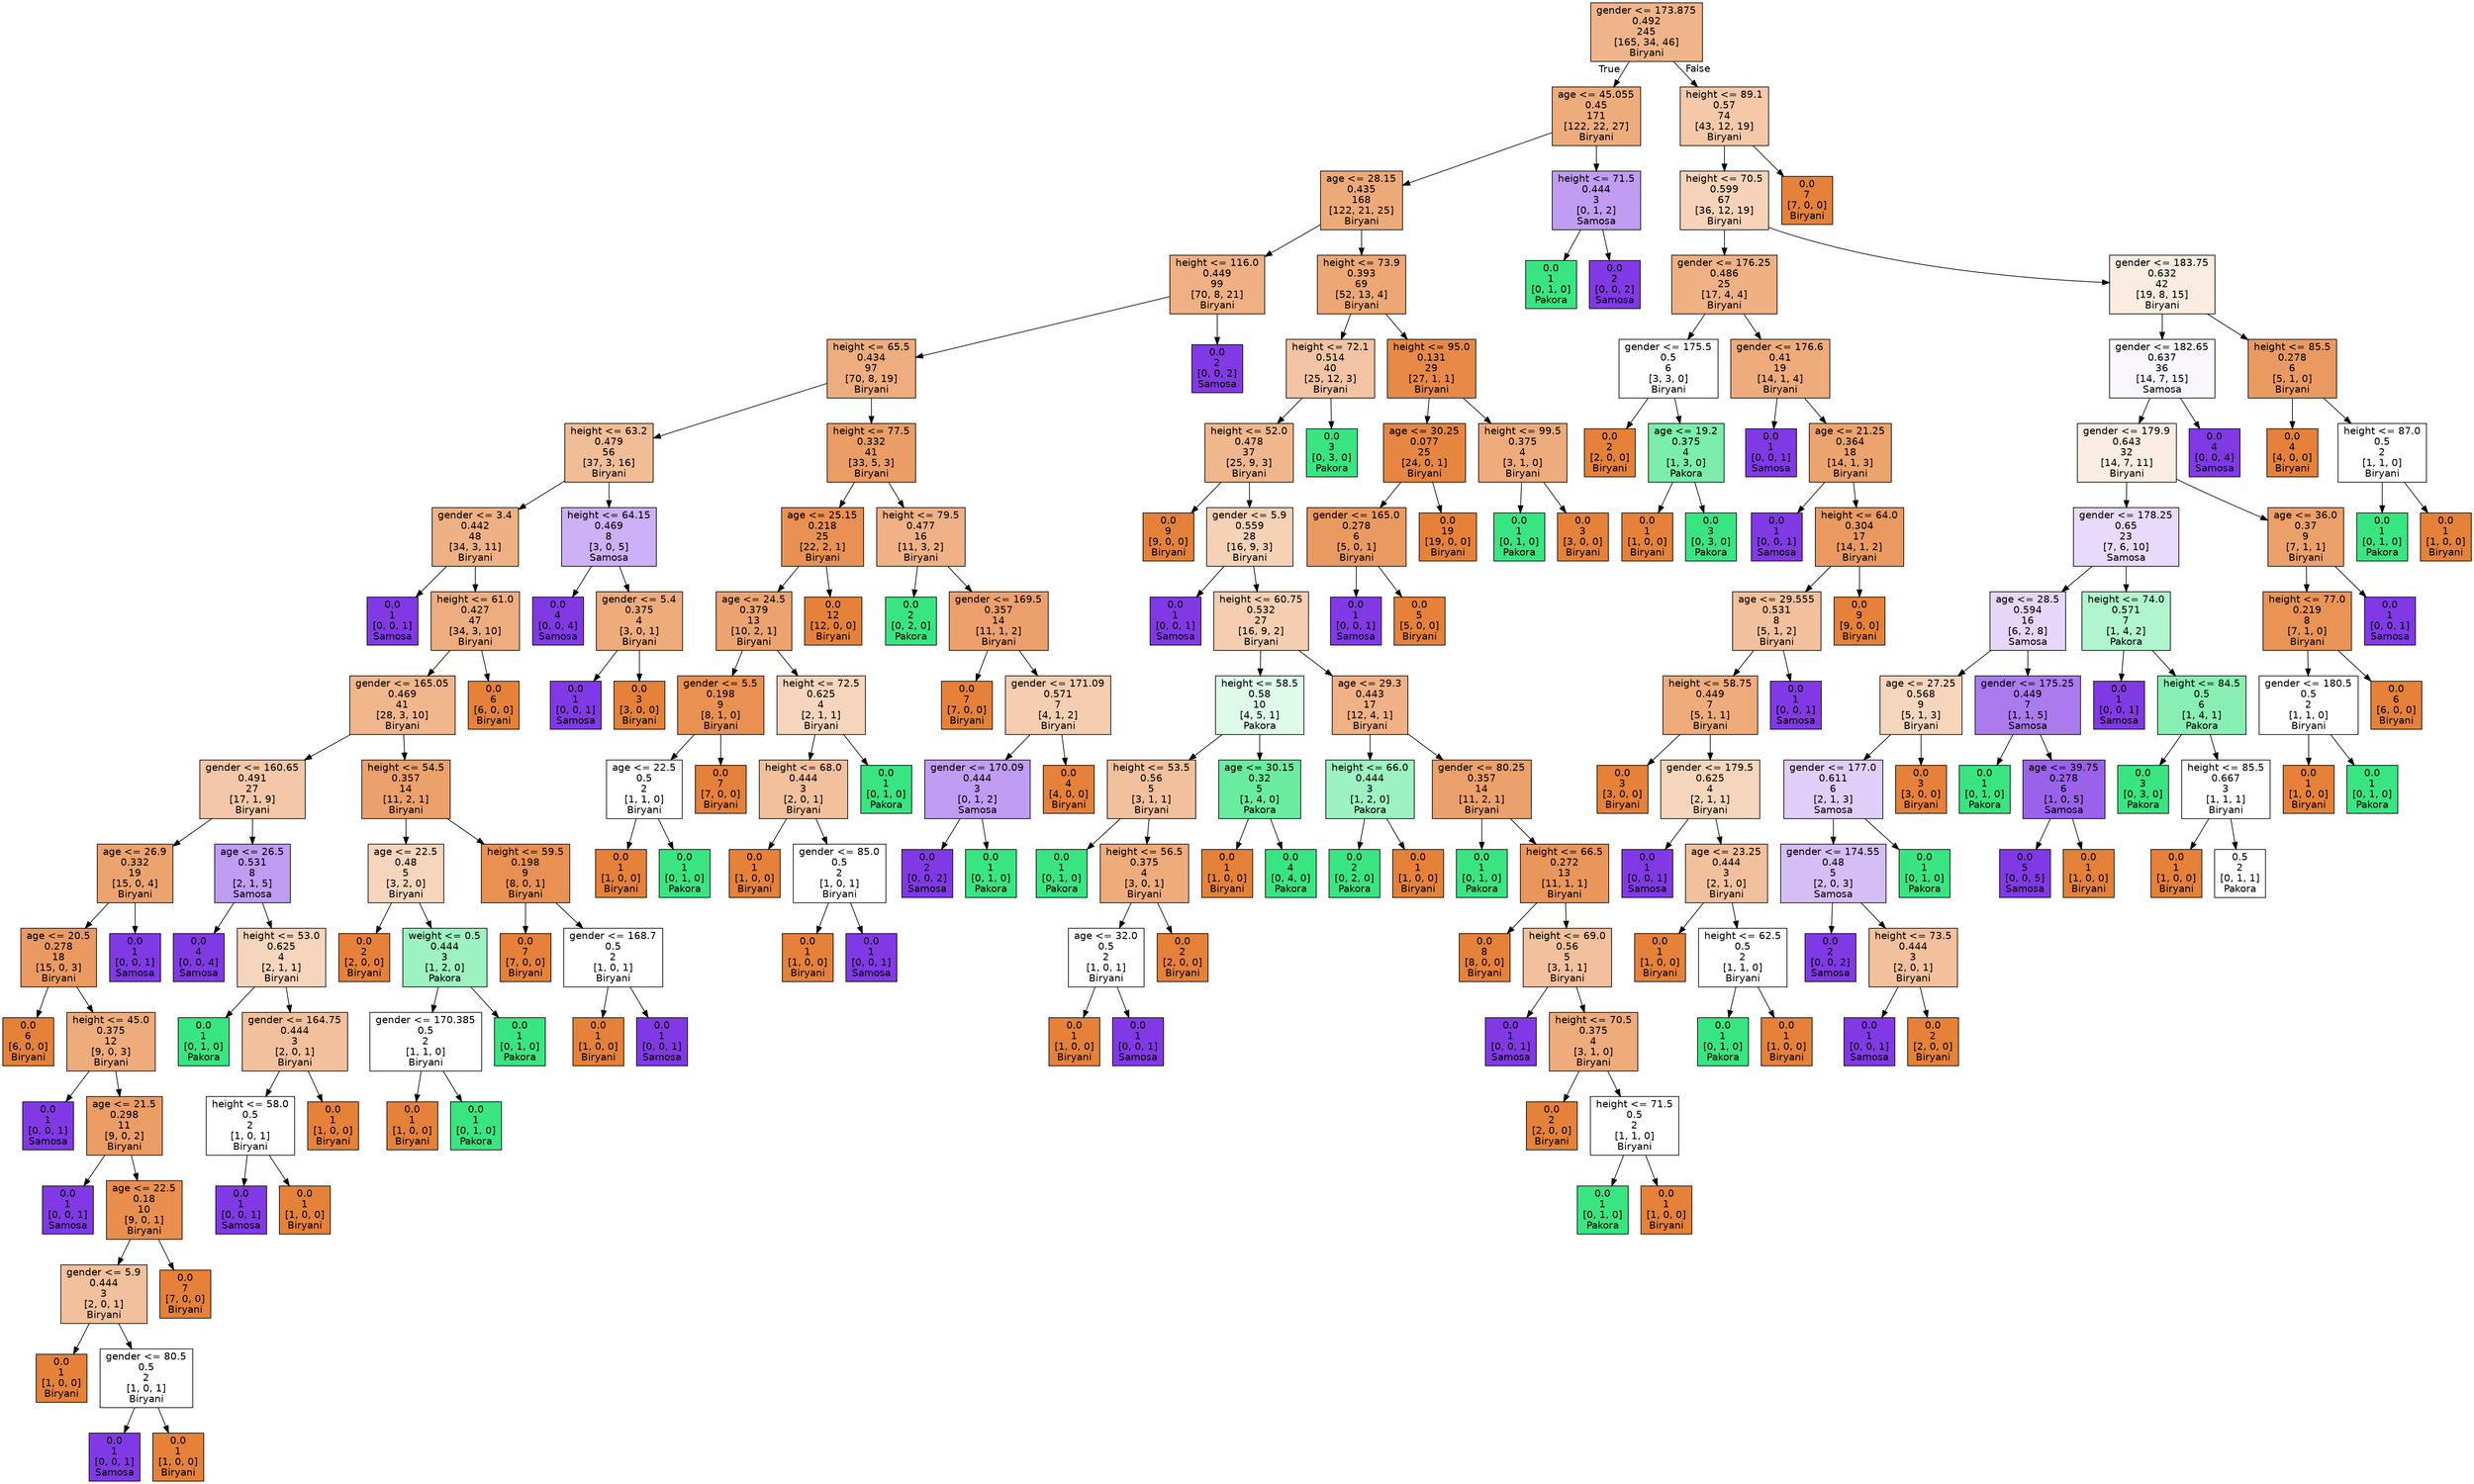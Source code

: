 digraph Tree {
node [shape=box, style="filled", color="black", fontname="helvetica"] ;
edge [fontname="helvetica"] ;
0 [label="gender <= 173.875\n0.492\n245\n[165, 34, 46]\nBiryani", fillcolor="#efb489"] ;
1 [label="age <= 45.055\n0.45\n171\n[122, 22, 27]\nBiryani", fillcolor="#eeac7c"] ;
0 -> 1 [labeldistance=2.5, labelangle=45, headlabel="True"] ;
2 [label="age <= 28.15\n0.435\n168\n[122, 21, 25]\nBiryani", fillcolor="#edaa79"] ;
1 -> 2 ;
3 [label="height <= 116.0\n0.449\n99\n[70, 8, 21]\nBiryani", fillcolor="#efb083"] ;
2 -> 3 ;
4 [label="height <= 65.5\n0.434\n97\n[70, 8, 19]\nBiryani", fillcolor="#eead7e"] ;
3 -> 4 ;
5 [label="height <= 63.2\n0.479\n56\n[37, 3, 16]\nBiryani", fillcolor="#f1bd97"] ;
4 -> 5 ;
6 [label="gender <= 3.4\n0.442\n48\n[34, 3, 11]\nBiryani", fillcolor="#efb184"] ;
5 -> 6 ;
7 [label="0.0\n1\n[0, 0, 1]\nSamosa", fillcolor="#8139e5"] ;
6 -> 7 ;
8 [label="height <= 61.0\n0.427\n47\n[34, 3, 10]\nBiryani", fillcolor="#eead7f"] ;
6 -> 8 ;
9 [label="gender <= 165.05\n0.469\n41\n[28, 3, 10]\nBiryani", fillcolor="#f0b68c"] ;
8 -> 9 ;
10 [label="gender <= 160.65\n0.491\n27\n[17, 1, 9]\nBiryani", fillcolor="#f3c7a7"] ;
9 -> 10 ;
11 [label="age <= 26.9\n0.332\n19\n[15, 0, 4]\nBiryani", fillcolor="#eca36e"] ;
10 -> 11 ;
12 [label="age <= 20.5\n0.278\n18\n[15, 0, 3]\nBiryani", fillcolor="#ea9a61"] ;
11 -> 12 ;
13 [label="0.0\n6\n[6, 0, 0]\nBiryani", fillcolor="#e58139"] ;
12 -> 13 ;
14 [label="height <= 45.0\n0.375\n12\n[9, 0, 3]\nBiryani", fillcolor="#eeab7b"] ;
12 -> 14 ;
15 [label="0.0\n1\n[0, 0, 1]\nSamosa", fillcolor="#8139e5"] ;
14 -> 15 ;
16 [label="age <= 21.5\n0.298\n11\n[9, 0, 2]\nBiryani", fillcolor="#eb9d65"] ;
14 -> 16 ;
17 [label="0.0\n1\n[0, 0, 1]\nSamosa", fillcolor="#8139e5"] ;
16 -> 17 ;
18 [label="age <= 22.5\n0.18\n10\n[9, 0, 1]\nBiryani", fillcolor="#e88f4f"] ;
16 -> 18 ;
19 [label="gender <= 5.9\n0.444\n3\n[2, 0, 1]\nBiryani", fillcolor="#f2c09c"] ;
18 -> 19 ;
20 [label="0.0\n1\n[1, 0, 0]\nBiryani", fillcolor="#e58139"] ;
19 -> 20 ;
21 [label="gender <= 80.5\n0.5\n2\n[1, 0, 1]\nBiryani", fillcolor="#ffffff"] ;
19 -> 21 ;
22 [label="0.0\n1\n[0, 0, 1]\nSamosa", fillcolor="#8139e5"] ;
21 -> 22 ;
23 [label="0.0\n1\n[1, 0, 0]\nBiryani", fillcolor="#e58139"] ;
21 -> 23 ;
24 [label="0.0\n7\n[7, 0, 0]\nBiryani", fillcolor="#e58139"] ;
18 -> 24 ;
25 [label="0.0\n1\n[0, 0, 1]\nSamosa", fillcolor="#8139e5"] ;
11 -> 25 ;
26 [label="age <= 26.5\n0.531\n8\n[2, 1, 5]\nSamosa", fillcolor="#c09cf2"] ;
10 -> 26 ;
27 [label="0.0\n4\n[0, 0, 4]\nSamosa", fillcolor="#8139e5"] ;
26 -> 27 ;
28 [label="height <= 53.0\n0.625\n4\n[2, 1, 1]\nBiryani", fillcolor="#f6d5bd"] ;
26 -> 28 ;
29 [label="0.0\n1\n[0, 1, 0]\nPakora", fillcolor="#39e581"] ;
28 -> 29 ;
30 [label="gender <= 164.75\n0.444\n3\n[2, 0, 1]\nBiryani", fillcolor="#f2c09c"] ;
28 -> 30 ;
31 [label="height <= 58.0\n0.5\n2\n[1, 0, 1]\nBiryani", fillcolor="#ffffff"] ;
30 -> 31 ;
32 [label="0.0\n1\n[0, 0, 1]\nSamosa", fillcolor="#8139e5"] ;
31 -> 32 ;
33 [label="0.0\n1\n[1, 0, 0]\nBiryani", fillcolor="#e58139"] ;
31 -> 33 ;
34 [label="0.0\n1\n[1, 0, 0]\nBiryani", fillcolor="#e58139"] ;
30 -> 34 ;
35 [label="height <= 54.5\n0.357\n14\n[11, 2, 1]\nBiryani", fillcolor="#eca06b"] ;
9 -> 35 ;
36 [label="age <= 22.5\n0.48\n5\n[3, 2, 0]\nBiryani", fillcolor="#f6d5bd"] ;
35 -> 36 ;
37 [label="0.0\n2\n[2, 0, 0]\nBiryani", fillcolor="#e58139"] ;
36 -> 37 ;
38 [label="weight <= 0.5\n0.444\n3\n[1, 2, 0]\nPakora", fillcolor="#9cf2c0"] ;
36 -> 38 ;
39 [label="gender <= 170.385\n0.5\n2\n[1, 1, 0]\nBiryani", fillcolor="#ffffff"] ;
38 -> 39 ;
40 [label="0.0\n1\n[1, 0, 0]\nBiryani", fillcolor="#e58139"] ;
39 -> 40 ;
41 [label="0.0\n1\n[0, 1, 0]\nPakora", fillcolor="#39e581"] ;
39 -> 41 ;
42 [label="0.0\n1\n[0, 1, 0]\nPakora", fillcolor="#39e581"] ;
38 -> 42 ;
43 [label="height <= 59.5\n0.198\n9\n[8, 0, 1]\nBiryani", fillcolor="#e89152"] ;
35 -> 43 ;
44 [label="0.0\n7\n[7, 0, 0]\nBiryani", fillcolor="#e58139"] ;
43 -> 44 ;
45 [label="gender <= 168.7\n0.5\n2\n[1, 0, 1]\nBiryani", fillcolor="#ffffff"] ;
43 -> 45 ;
46 [label="0.0\n1\n[1, 0, 0]\nBiryani", fillcolor="#e58139"] ;
45 -> 46 ;
47 [label="0.0\n1\n[0, 0, 1]\nSamosa", fillcolor="#8139e5"] ;
45 -> 47 ;
48 [label="0.0\n6\n[6, 0, 0]\nBiryani", fillcolor="#e58139"] ;
8 -> 48 ;
49 [label="height <= 64.15\n0.469\n8\n[3, 0, 5]\nSamosa", fillcolor="#cdb0f5"] ;
5 -> 49 ;
50 [label="0.0\n4\n[0, 0, 4]\nSamosa", fillcolor="#8139e5"] ;
49 -> 50 ;
51 [label="gender <= 5.4\n0.375\n4\n[3, 0, 1]\nBiryani", fillcolor="#eeab7b"] ;
49 -> 51 ;
52 [label="0.0\n1\n[0, 0, 1]\nSamosa", fillcolor="#8139e5"] ;
51 -> 52 ;
53 [label="0.0\n3\n[3, 0, 0]\nBiryani", fillcolor="#e58139"] ;
51 -> 53 ;
54 [label="height <= 77.5\n0.332\n41\n[33, 5, 3]\nBiryani", fillcolor="#eb9d65"] ;
4 -> 54 ;
55 [label="age <= 25.15\n0.218\n25\n[22, 2, 1]\nBiryani", fillcolor="#e89153"] ;
54 -> 55 ;
56 [label="age <= 24.5\n0.379\n13\n[10, 2, 1]\nBiryani", fillcolor="#eca36f"] ;
55 -> 56 ;
57 [label="gender <= 5.5\n0.198\n9\n[8, 1, 0]\nBiryani", fillcolor="#e89152"] ;
56 -> 57 ;
58 [label="age <= 22.5\n0.5\n2\n[1, 1, 0]\nBiryani", fillcolor="#ffffff"] ;
57 -> 58 ;
59 [label="0.0\n1\n[1, 0, 0]\nBiryani", fillcolor="#e58139"] ;
58 -> 59 ;
60 [label="0.0\n1\n[0, 1, 0]\nPakora", fillcolor="#39e581"] ;
58 -> 60 ;
61 [label="0.0\n7\n[7, 0, 0]\nBiryani", fillcolor="#e58139"] ;
57 -> 61 ;
62 [label="height <= 72.5\n0.625\n4\n[2, 1, 1]\nBiryani", fillcolor="#f6d5bd"] ;
56 -> 62 ;
63 [label="height <= 68.0\n0.444\n3\n[2, 0, 1]\nBiryani", fillcolor="#f2c09c"] ;
62 -> 63 ;
64 [label="0.0\n1\n[1, 0, 0]\nBiryani", fillcolor="#e58139"] ;
63 -> 64 ;
65 [label="gender <= 85.0\n0.5\n2\n[1, 0, 1]\nBiryani", fillcolor="#ffffff"] ;
63 -> 65 ;
66 [label="0.0\n1\n[1, 0, 0]\nBiryani", fillcolor="#e58139"] ;
65 -> 66 ;
67 [label="0.0\n1\n[0, 0, 1]\nSamosa", fillcolor="#8139e5"] ;
65 -> 67 ;
68 [label="0.0\n1\n[0, 1, 0]\nPakora", fillcolor="#39e581"] ;
62 -> 68 ;
69 [label="0.0\n12\n[12, 0, 0]\nBiryani", fillcolor="#e58139"] ;
55 -> 69 ;
70 [label="height <= 79.5\n0.477\n16\n[11, 3, 2]\nBiryani", fillcolor="#efb185"] ;
54 -> 70 ;
71 [label="0.0\n2\n[0, 2, 0]\nPakora", fillcolor="#39e581"] ;
70 -> 71 ;
72 [label="gender <= 169.5\n0.357\n14\n[11, 1, 2]\nBiryani", fillcolor="#eca06b"] ;
70 -> 72 ;
73 [label="0.0\n7\n[7, 0, 0]\nBiryani", fillcolor="#e58139"] ;
72 -> 73 ;
74 [label="gender <= 171.09\n0.571\n7\n[4, 1, 2]\nBiryani", fillcolor="#f5cdb0"] ;
72 -> 74 ;
75 [label="gender <= 170.09\n0.444\n3\n[0, 1, 2]\nSamosa", fillcolor="#c09cf2"] ;
74 -> 75 ;
76 [label="0.0\n2\n[0, 0, 2]\nSamosa", fillcolor="#8139e5"] ;
75 -> 76 ;
77 [label="0.0\n1\n[0, 1, 0]\nPakora", fillcolor="#39e581"] ;
75 -> 77 ;
78 [label="0.0\n4\n[4, 0, 0]\nBiryani", fillcolor="#e58139"] ;
74 -> 78 ;
79 [label="0.0\n2\n[0, 0, 2]\nSamosa", fillcolor="#8139e5"] ;
3 -> 79 ;
80 [label="height <= 73.9\n0.393\n69\n[52, 13, 4]\nBiryani", fillcolor="#eda775"] ;
2 -> 80 ;
81 [label="height <= 72.1\n0.514\n40\n[25, 12, 3]\nBiryani", fillcolor="#f3c4a3"] ;
80 -> 81 ;
82 [label="height <= 52.0\n0.478\n37\n[25, 9, 3]\nBiryani", fillcolor="#f0b78e"] ;
81 -> 82 ;
83 [label="0.0\n9\n[9, 0, 0]\nBiryani", fillcolor="#e58139"] ;
82 -> 83 ;
84 [label="gender <= 5.9\n0.559\n28\n[16, 9, 3]\nBiryani", fillcolor="#f5d1b6"] ;
82 -> 84 ;
85 [label="0.0\n1\n[0, 0, 1]\nSamosa", fillcolor="#8139e5"] ;
84 -> 85 ;
86 [label="height <= 60.75\n0.532\n27\n[16, 9, 2]\nBiryani", fillcolor="#f5ceb2"] ;
84 -> 86 ;
87 [label="height <= 58.5\n0.58\n10\n[4, 5, 1]\nPakora", fillcolor="#defbea"] ;
86 -> 87 ;
88 [label="height <= 53.5\n0.56\n5\n[3, 1, 1]\nBiryani", fillcolor="#f2c09c"] ;
87 -> 88 ;
89 [label="0.0\n1\n[0, 1, 0]\nPakora", fillcolor="#39e581"] ;
88 -> 89 ;
90 [label="height <= 56.5\n0.375\n4\n[3, 0, 1]\nBiryani", fillcolor="#eeab7b"] ;
88 -> 90 ;
91 [label="age <= 32.0\n0.5\n2\n[1, 0, 1]\nBiryani", fillcolor="#ffffff"] ;
90 -> 91 ;
92 [label="0.0\n1\n[1, 0, 0]\nBiryani", fillcolor="#e58139"] ;
91 -> 92 ;
93 [label="0.0\n1\n[0, 0, 1]\nSamosa", fillcolor="#8139e5"] ;
91 -> 93 ;
94 [label="0.0\n2\n[2, 0, 0]\nBiryani", fillcolor="#e58139"] ;
90 -> 94 ;
95 [label="age <= 30.15\n0.32\n5\n[1, 4, 0]\nPakora", fillcolor="#6aeca0"] ;
87 -> 95 ;
96 [label="0.0\n1\n[1, 0, 0]\nBiryani", fillcolor="#e58139"] ;
95 -> 96 ;
97 [label="0.0\n4\n[0, 4, 0]\nPakora", fillcolor="#39e581"] ;
95 -> 97 ;
98 [label="age <= 29.3\n0.443\n17\n[12, 4, 1]\nBiryani", fillcolor="#efb185"] ;
86 -> 98 ;
99 [label="height <= 66.0\n0.444\n3\n[1, 2, 0]\nPakora", fillcolor="#9cf2c0"] ;
98 -> 99 ;
100 [label="0.0\n2\n[0, 2, 0]\nPakora", fillcolor="#39e581"] ;
99 -> 100 ;
101 [label="0.0\n1\n[1, 0, 0]\nBiryani", fillcolor="#e58139"] ;
99 -> 101 ;
102 [label="gender <= 80.25\n0.357\n14\n[11, 2, 1]\nBiryani", fillcolor="#eca06b"] ;
98 -> 102 ;
103 [label="0.0\n1\n[0, 1, 0]\nPakora", fillcolor="#39e581"] ;
102 -> 103 ;
104 [label="height <= 66.5\n0.272\n13\n[11, 1, 1]\nBiryani", fillcolor="#e9965a"] ;
102 -> 104 ;
105 [label="0.0\n8\n[8, 0, 0]\nBiryani", fillcolor="#e58139"] ;
104 -> 105 ;
106 [label="height <= 69.0\n0.56\n5\n[3, 1, 1]\nBiryani", fillcolor="#f2c09c"] ;
104 -> 106 ;
107 [label="0.0\n1\n[0, 0, 1]\nSamosa", fillcolor="#8139e5"] ;
106 -> 107 ;
108 [label="height <= 70.5\n0.375\n4\n[3, 1, 0]\nBiryani", fillcolor="#eeab7b"] ;
106 -> 108 ;
109 [label="0.0\n2\n[2, 0, 0]\nBiryani", fillcolor="#e58139"] ;
108 -> 109 ;
110 [label="height <= 71.5\n0.5\n2\n[1, 1, 0]\nBiryani", fillcolor="#ffffff"] ;
108 -> 110 ;
111 [label="0.0\n1\n[0, 1, 0]\nPakora", fillcolor="#39e581"] ;
110 -> 111 ;
112 [label="0.0\n1\n[1, 0, 0]\nBiryani", fillcolor="#e58139"] ;
110 -> 112 ;
113 [label="0.0\n3\n[0, 3, 0]\nPakora", fillcolor="#39e581"] ;
81 -> 113 ;
114 [label="height <= 95.0\n0.131\n29\n[27, 1, 1]\nBiryani", fillcolor="#e78a47"] ;
80 -> 114 ;
115 [label="age <= 30.25\n0.077\n25\n[24, 0, 1]\nBiryani", fillcolor="#e68641"] ;
114 -> 115 ;
116 [label="gender <= 165.0\n0.278\n6\n[5, 0, 1]\nBiryani", fillcolor="#ea9a61"] ;
115 -> 116 ;
117 [label="0.0\n1\n[0, 0, 1]\nSamosa", fillcolor="#8139e5"] ;
116 -> 117 ;
118 [label="0.0\n5\n[5, 0, 0]\nBiryani", fillcolor="#e58139"] ;
116 -> 118 ;
119 [label="0.0\n19\n[19, 0, 0]\nBiryani", fillcolor="#e58139"] ;
115 -> 119 ;
120 [label="height <= 99.5\n0.375\n4\n[3, 1, 0]\nBiryani", fillcolor="#eeab7b"] ;
114 -> 120 ;
121 [label="0.0\n1\n[0, 1, 0]\nPakora", fillcolor="#39e581"] ;
120 -> 121 ;
122 [label="0.0\n3\n[3, 0, 0]\nBiryani", fillcolor="#e58139"] ;
120 -> 122 ;
123 [label="height <= 71.5\n0.444\n3\n[0, 1, 2]\nSamosa", fillcolor="#c09cf2"] ;
1 -> 123 ;
124 [label="0.0\n1\n[0, 1, 0]\nPakora", fillcolor="#39e581"] ;
123 -> 124 ;
125 [label="0.0\n2\n[0, 0, 2]\nSamosa", fillcolor="#8139e5"] ;
123 -> 125 ;
126 [label="height <= 89.1\n0.57\n74\n[43, 12, 19]\nBiryani", fillcolor="#f4c8a9"] ;
0 -> 126 [labeldistance=2.5, labelangle=-45, headlabel="False"] ;
127 [label="height <= 70.5\n0.599\n67\n[36, 12, 19]\nBiryani", fillcolor="#f6d2b9"] ;
126 -> 127 ;
128 [label="gender <= 176.25\n0.486\n25\n[17, 4, 4]\nBiryani", fillcolor="#efb184"] ;
127 -> 128 ;
129 [label="gender <= 175.5\n0.5\n6\n[3, 3, 0]\nBiryani", fillcolor="#ffffff"] ;
128 -> 129 ;
130 [label="0.0\n2\n[2, 0, 0]\nBiryani", fillcolor="#e58139"] ;
129 -> 130 ;
131 [label="age <= 19.2\n0.375\n4\n[1, 3, 0]\nPakora", fillcolor="#7beeab"] ;
129 -> 131 ;
132 [label="0.0\n1\n[1, 0, 0]\nBiryani", fillcolor="#e58139"] ;
131 -> 132 ;
133 [label="0.0\n3\n[0, 3, 0]\nPakora", fillcolor="#39e581"] ;
131 -> 133 ;
134 [label="gender <= 176.6\n0.41\n19\n[14, 1, 4]\nBiryani", fillcolor="#eeab7b"] ;
128 -> 134 ;
135 [label="0.0\n1\n[0, 0, 1]\nSamosa", fillcolor="#8139e5"] ;
134 -> 135 ;
136 [label="age <= 21.25\n0.364\n18\n[14, 1, 3]\nBiryani", fillcolor="#eca36e"] ;
134 -> 136 ;
137 [label="0.0\n1\n[0, 0, 1]\nSamosa", fillcolor="#8139e5"] ;
136 -> 137 ;
138 [label="height <= 64.0\n0.304\n17\n[14, 1, 2]\nBiryani", fillcolor="#ea9a61"] ;
136 -> 138 ;
139 [label="age <= 29.555\n0.531\n8\n[5, 1, 2]\nBiryani", fillcolor="#f2c09c"] ;
138 -> 139 ;
140 [label="height <= 58.75\n0.449\n7\n[5, 1, 1]\nBiryani", fillcolor="#eeab7b"] ;
139 -> 140 ;
141 [label="0.0\n3\n[3, 0, 0]\nBiryani", fillcolor="#e58139"] ;
140 -> 141 ;
142 [label="gender <= 179.5\n0.625\n4\n[2, 1, 1]\nBiryani", fillcolor="#f6d5bd"] ;
140 -> 142 ;
143 [label="0.0\n1\n[0, 0, 1]\nSamosa", fillcolor="#8139e5"] ;
142 -> 143 ;
144 [label="age <= 23.25\n0.444\n3\n[2, 1, 0]\nBiryani", fillcolor="#f2c09c"] ;
142 -> 144 ;
145 [label="0.0\n1\n[1, 0, 0]\nBiryani", fillcolor="#e58139"] ;
144 -> 145 ;
146 [label="height <= 62.5\n0.5\n2\n[1, 1, 0]\nBiryani", fillcolor="#ffffff"] ;
144 -> 146 ;
147 [label="0.0\n1\n[0, 1, 0]\nPakora", fillcolor="#39e581"] ;
146 -> 147 ;
148 [label="0.0\n1\n[1, 0, 0]\nBiryani", fillcolor="#e58139"] ;
146 -> 148 ;
149 [label="0.0\n1\n[0, 0, 1]\nSamosa", fillcolor="#8139e5"] ;
139 -> 149 ;
150 [label="0.0\n9\n[9, 0, 0]\nBiryani", fillcolor="#e58139"] ;
138 -> 150 ;
151 [label="gender <= 183.75\n0.632\n42\n[19, 8, 15]\nBiryani", fillcolor="#fbece2"] ;
127 -> 151 ;
152 [label="gender <= 182.65\n0.637\n36\n[14, 7, 15]\nSamosa", fillcolor="#f9f6fe"] ;
151 -> 152 ;
153 [label="gender <= 179.9\n0.643\n32\n[14, 7, 11]\nBiryani", fillcolor="#fbede3"] ;
152 -> 153 ;
154 [label="gender <= 178.25\n0.65\n23\n[7, 6, 10]\nSamosa", fillcolor="#e7dafa"] ;
153 -> 154 ;
155 [label="age <= 28.5\n0.594\n16\n[6, 2, 8]\nSamosa", fillcolor="#e6d7fa"] ;
154 -> 155 ;
156 [label="age <= 27.25\n0.568\n9\n[5, 1, 3]\nBiryani", fillcolor="#f6d5bd"] ;
155 -> 156 ;
157 [label="gender <= 177.0\n0.611\n6\n[2, 1, 3]\nSamosa", fillcolor="#e0cef8"] ;
156 -> 157 ;
158 [label="gender <= 174.55\n0.48\n5\n[2, 0, 3]\nSamosa", fillcolor="#d5bdf6"] ;
157 -> 158 ;
159 [label="0.0\n2\n[0, 0, 2]\nSamosa", fillcolor="#8139e5"] ;
158 -> 159 ;
160 [label="height <= 73.5\n0.444\n3\n[2, 0, 1]\nBiryani", fillcolor="#f2c09c"] ;
158 -> 160 ;
161 [label="0.0\n1\n[0, 0, 1]\nSamosa", fillcolor="#8139e5"] ;
160 -> 161 ;
162 [label="0.0\n2\n[2, 0, 0]\nBiryani", fillcolor="#e58139"] ;
160 -> 162 ;
163 [label="0.0\n1\n[0, 1, 0]\nPakora", fillcolor="#39e581"] ;
157 -> 163 ;
164 [label="0.0\n3\n[3, 0, 0]\nBiryani", fillcolor="#e58139"] ;
156 -> 164 ;
165 [label="gender <= 175.25\n0.449\n7\n[1, 1, 5]\nSamosa", fillcolor="#ab7bee"] ;
155 -> 165 ;
166 [label="0.0\n1\n[0, 1, 0]\nPakora", fillcolor="#39e581"] ;
165 -> 166 ;
167 [label="age <= 39.75\n0.278\n6\n[1, 0, 5]\nSamosa", fillcolor="#9a61ea"] ;
165 -> 167 ;
168 [label="0.0\n5\n[0, 0, 5]\nSamosa", fillcolor="#8139e5"] ;
167 -> 168 ;
169 [label="0.0\n1\n[1, 0, 0]\nBiryani", fillcolor="#e58139"] ;
167 -> 169 ;
170 [label="height <= 74.0\n0.571\n7\n[1, 4, 2]\nPakora", fillcolor="#b0f5cd"] ;
154 -> 170 ;
171 [label="0.0\n1\n[0, 0, 1]\nSamosa", fillcolor="#8139e5"] ;
170 -> 171 ;
172 [label="height <= 84.5\n0.5\n6\n[1, 4, 1]\nPakora", fillcolor="#88efb3"] ;
170 -> 172 ;
173 [label="0.0\n3\n[0, 3, 0]\nPakora", fillcolor="#39e581"] ;
172 -> 173 ;
174 [label="height <= 85.5\n0.667\n3\n[1, 1, 1]\nBiryani", fillcolor="#ffffff"] ;
172 -> 174 ;
175 [label="0.0\n1\n[1, 0, 0]\nBiryani", fillcolor="#e58139"] ;
174 -> 175 ;
176 [label="0.5\n2\n[0, 1, 1]\nPakora", fillcolor="#ffffff"] ;
174 -> 176 ;
177 [label="age <= 36.0\n0.37\n9\n[7, 1, 1]\nBiryani", fillcolor="#eca06a"] ;
153 -> 177 ;
178 [label="height <= 77.0\n0.219\n8\n[7, 1, 0]\nBiryani", fillcolor="#e99355"] ;
177 -> 178 ;
179 [label="gender <= 180.5\n0.5\n2\n[1, 1, 0]\nBiryani", fillcolor="#ffffff"] ;
178 -> 179 ;
180 [label="0.0\n1\n[1, 0, 0]\nBiryani", fillcolor="#e58139"] ;
179 -> 180 ;
181 [label="0.0\n1\n[0, 1, 0]\nPakora", fillcolor="#39e581"] ;
179 -> 181 ;
182 [label="0.0\n6\n[6, 0, 0]\nBiryani", fillcolor="#e58139"] ;
178 -> 182 ;
183 [label="0.0\n1\n[0, 0, 1]\nSamosa", fillcolor="#8139e5"] ;
177 -> 183 ;
184 [label="0.0\n4\n[0, 0, 4]\nSamosa", fillcolor="#8139e5"] ;
152 -> 184 ;
185 [label="height <= 85.5\n0.278\n6\n[5, 1, 0]\nBiryani", fillcolor="#ea9a61"] ;
151 -> 185 ;
186 [label="0.0\n4\n[4, 0, 0]\nBiryani", fillcolor="#e58139"] ;
185 -> 186 ;
187 [label="height <= 87.0\n0.5\n2\n[1, 1, 0]\nBiryani", fillcolor="#ffffff"] ;
185 -> 187 ;
188 [label="0.0\n1\n[0, 1, 0]\nPakora", fillcolor="#39e581"] ;
187 -> 188 ;
189 [label="0.0\n1\n[1, 0, 0]\nBiryani", fillcolor="#e58139"] ;
187 -> 189 ;
190 [label="0.0\n7\n[7, 0, 0]\nBiryani", fillcolor="#e58139"] ;
126 -> 190 ;
}